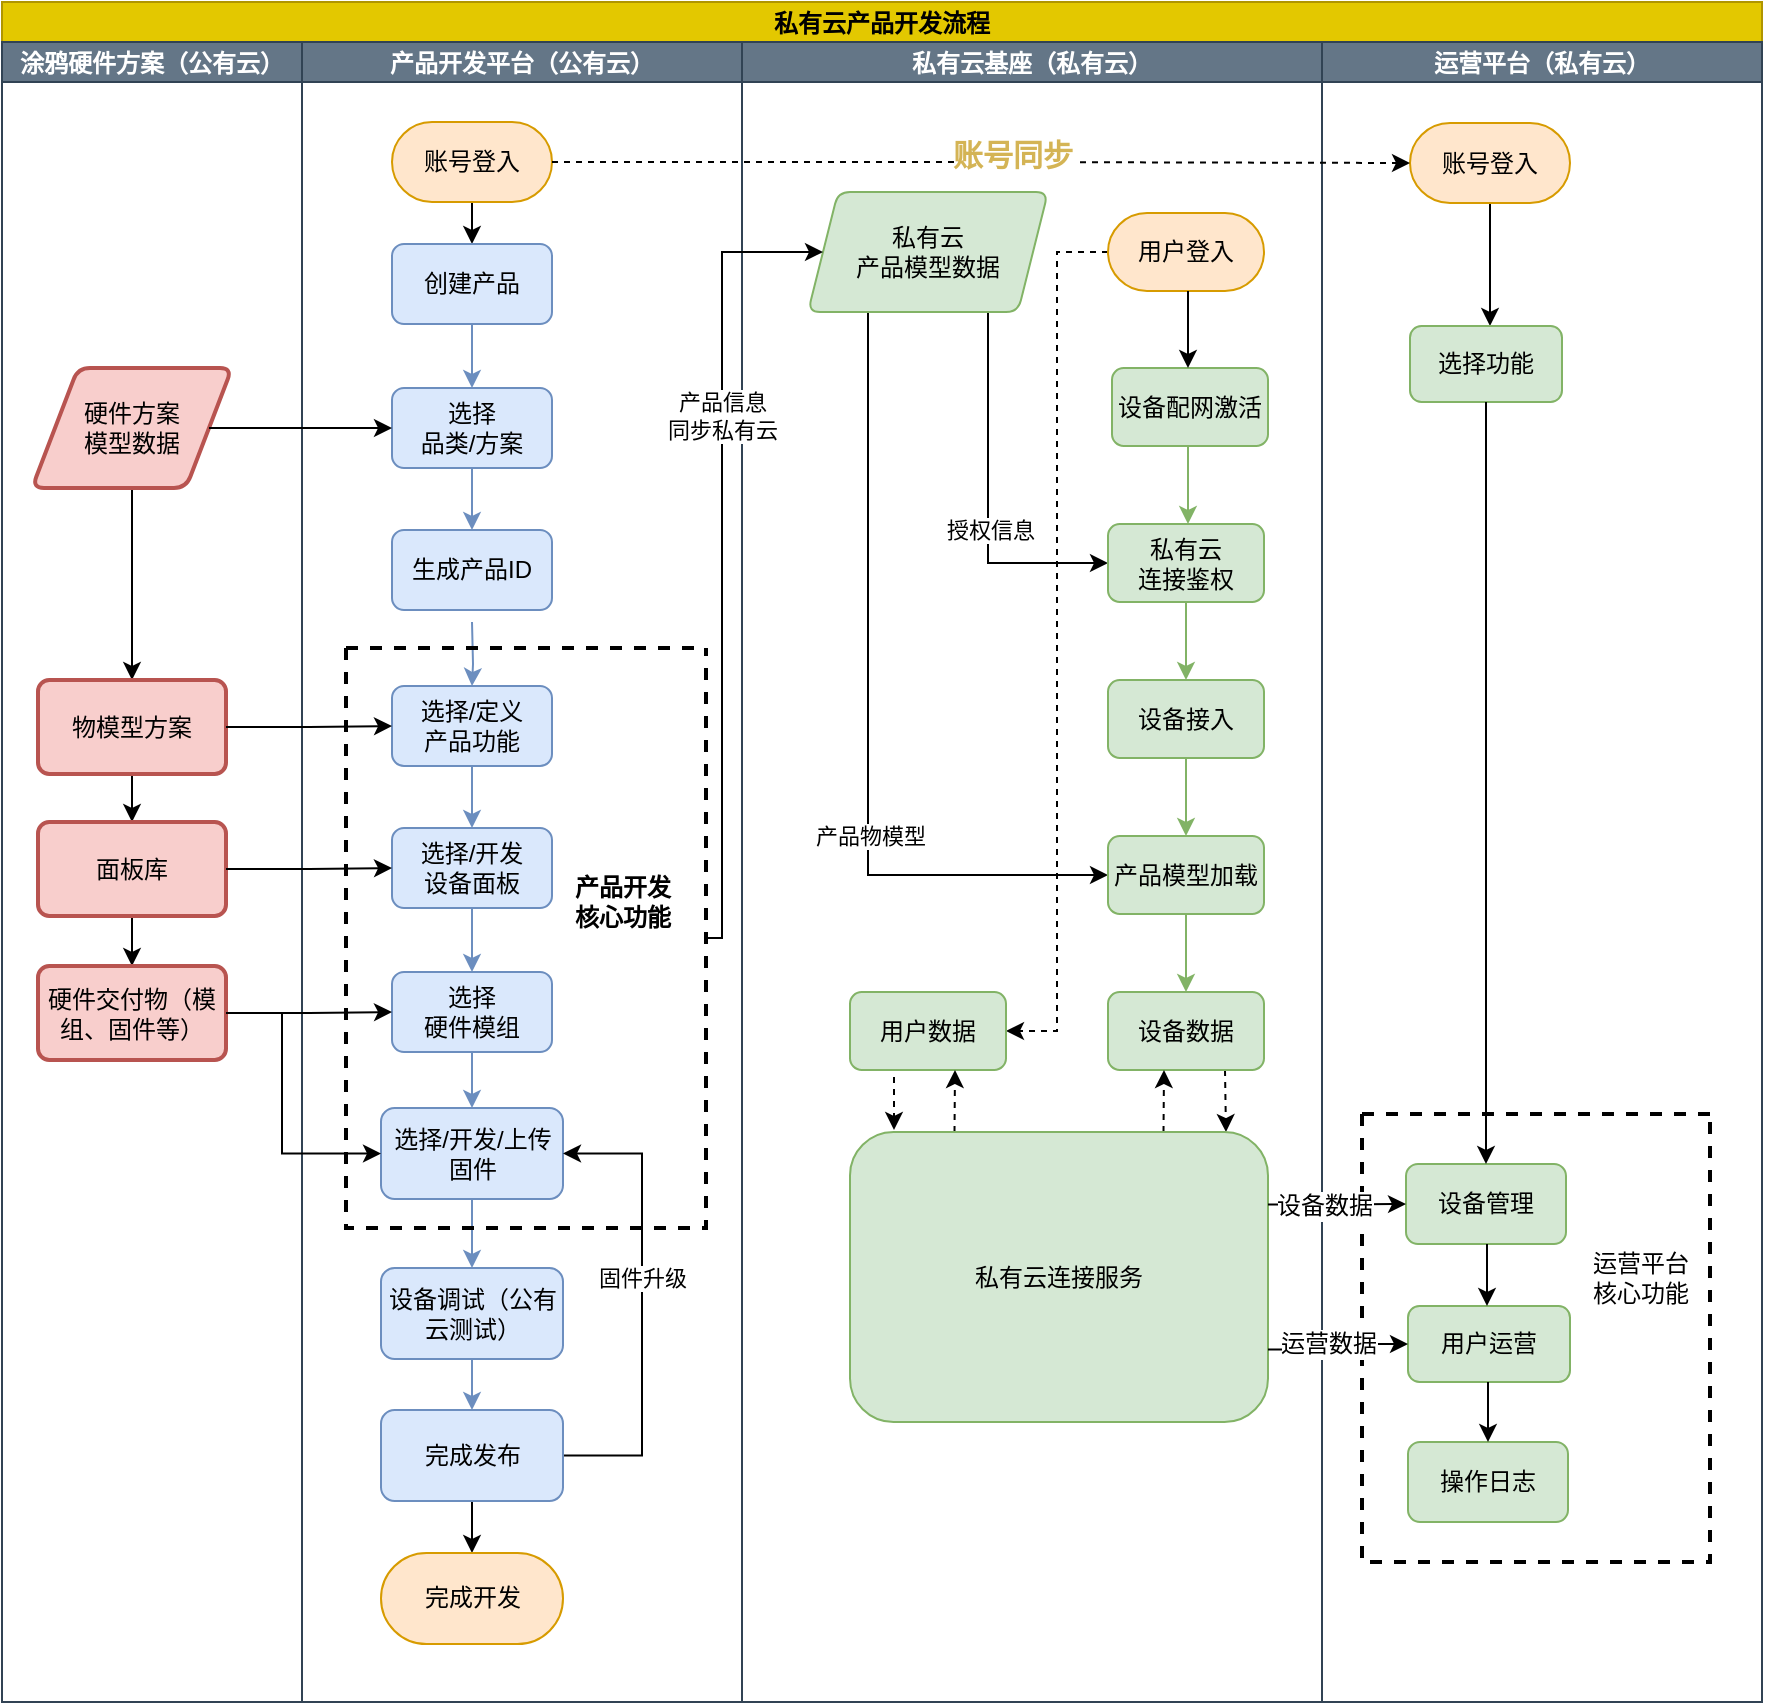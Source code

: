 <mxfile version="20.2.8" type="github" pages="4">
  <diagram id="HNlSHaBPxJdd0BPZfgMp" name="产品开发流程">
    <mxGraphModel dx="1426" dy="825" grid="1" gridSize="10" guides="1" tooltips="1" connect="1" arrows="1" fold="1" page="1" pageScale="1" pageWidth="827" pageHeight="1169" math="0" shadow="0">
      <root>
        <mxCell id="0" />
        <mxCell id="1" parent="0" />
        <mxCell id="dLRORY5KennZV_oS4DlX-14" value="私有云产品开发流程" style="swimlane;childLayout=stackLayout;resizeParent=1;resizeParentMax=0;startSize=20;fillColor=#e3c800;fontColor=#000000;strokeColor=#B09500;" parent="1" vertex="1">
          <mxGeometry width="880" height="850" as="geometry">
            <mxRectangle x="50" y="30" width="70" height="30" as="alternateBounds" />
          </mxGeometry>
        </mxCell>
        <mxCell id="dLRORY5KennZV_oS4DlX-40" value="涂鸦硬件方案（公有云）" style="swimlane;startSize=20;fillColor=#647687;fontColor=#ffffff;strokeColor=#314354;" parent="dLRORY5KennZV_oS4DlX-14" vertex="1">
          <mxGeometry y="20" width="150" height="830" as="geometry">
            <mxRectangle y="20" width="40" height="460" as="alternateBounds" />
          </mxGeometry>
        </mxCell>
        <mxCell id="dLRORY5KennZV_oS4DlX-67" value="" style="edgeStyle=orthogonalEdgeStyle;rounded=0;orthogonalLoop=1;jettySize=auto;html=1;" parent="dLRORY5KennZV_oS4DlX-40" source="dLRORY5KennZV_oS4DlX-64" target="dLRORY5KennZV_oS4DlX-66" edge="1">
          <mxGeometry relative="1" as="geometry" />
        </mxCell>
        <mxCell id="dLRORY5KennZV_oS4DlX-64" value="硬件方案&lt;br&gt;模型数据" style="shape=parallelogram;html=1;strokeWidth=2;perimeter=parallelogramPerimeter;whiteSpace=wrap;rounded=1;arcSize=12;size=0.23;fillColor=#f8cecc;strokeColor=#b85450;" parent="dLRORY5KennZV_oS4DlX-40" vertex="1">
          <mxGeometry x="15" y="163" width="100" height="60" as="geometry" />
        </mxCell>
        <mxCell id="dLRORY5KennZV_oS4DlX-70" value="" style="edgeStyle=orthogonalEdgeStyle;rounded=0;orthogonalLoop=1;jettySize=auto;html=1;" parent="dLRORY5KennZV_oS4DlX-40" source="dLRORY5KennZV_oS4DlX-66" target="dLRORY5KennZV_oS4DlX-69" edge="1">
          <mxGeometry relative="1" as="geometry" />
        </mxCell>
        <mxCell id="dLRORY5KennZV_oS4DlX-66" value="物模型方案" style="whiteSpace=wrap;html=1;strokeWidth=2;rounded=1;arcSize=12;fillColor=#f8cecc;strokeColor=#b85450;" parent="dLRORY5KennZV_oS4DlX-40" vertex="1">
          <mxGeometry x="18" y="319" width="94" height="47" as="geometry" />
        </mxCell>
        <mxCell id="dLRORY5KennZV_oS4DlX-73" value="" style="edgeStyle=orthogonalEdgeStyle;rounded=0;orthogonalLoop=1;jettySize=auto;html=1;" parent="dLRORY5KennZV_oS4DlX-40" source="dLRORY5KennZV_oS4DlX-69" target="dLRORY5KennZV_oS4DlX-72" edge="1">
          <mxGeometry relative="1" as="geometry" />
        </mxCell>
        <mxCell id="dLRORY5KennZV_oS4DlX-69" value="面板库" style="whiteSpace=wrap;html=1;strokeWidth=2;rounded=1;arcSize=12;fillColor=#f8cecc;strokeColor=#b85450;" parent="dLRORY5KennZV_oS4DlX-40" vertex="1">
          <mxGeometry x="18" y="390" width="94" height="47" as="geometry" />
        </mxCell>
        <mxCell id="dLRORY5KennZV_oS4DlX-72" value="硬件交付物（模组、固件等）" style="whiteSpace=wrap;html=1;strokeWidth=2;rounded=1;arcSize=12;fillColor=#f8cecc;strokeColor=#b85450;" parent="dLRORY5KennZV_oS4DlX-40" vertex="1">
          <mxGeometry x="18" y="462" width="94" height="47" as="geometry" />
        </mxCell>
        <mxCell id="dLRORY5KennZV_oS4DlX-15" value="产品开发平台（公有云）" style="swimlane;startSize=20;fillColor=#647687;fontColor=#ffffff;strokeColor=#314354;" parent="dLRORY5KennZV_oS4DlX-14" vertex="1">
          <mxGeometry x="150" y="20" width="220" height="830" as="geometry">
            <mxRectangle y="20" width="40" height="460" as="alternateBounds" />
          </mxGeometry>
        </mxCell>
        <mxCell id="dLRORY5KennZV_oS4DlX-27" value="" style="edgeStyle=orthogonalEdgeStyle;rounded=0;orthogonalLoop=1;jettySize=auto;html=1;" parent="dLRORY5KennZV_oS4DlX-15" source="dLRORY5KennZV_oS4DlX-19" target="dLRORY5KennZV_oS4DlX-26" edge="1">
          <mxGeometry relative="1" as="geometry" />
        </mxCell>
        <mxCell id="dLRORY5KennZV_oS4DlX-19" value="账号登入" style="rounded=1;whiteSpace=wrap;html=1;arcSize=50;fillColor=#ffe6cc;strokeColor=#d79b00;" parent="dLRORY5KennZV_oS4DlX-15" vertex="1">
          <mxGeometry x="45" y="40" width="80" height="40" as="geometry" />
        </mxCell>
        <mxCell id="dLRORY5KennZV_oS4DlX-29" value="" style="edgeStyle=orthogonalEdgeStyle;rounded=0;orthogonalLoop=1;jettySize=auto;html=1;fillColor=#dae8fc;strokeColor=#6c8ebf;" parent="dLRORY5KennZV_oS4DlX-15" source="dLRORY5KennZV_oS4DlX-26" target="dLRORY5KennZV_oS4DlX-28" edge="1">
          <mxGeometry relative="1" as="geometry" />
        </mxCell>
        <mxCell id="dLRORY5KennZV_oS4DlX-26" value="创建产品" style="rounded=1;whiteSpace=wrap;html=1;fillColor=#dae8fc;strokeColor=#6c8ebf;" parent="dLRORY5KennZV_oS4DlX-15" vertex="1">
          <mxGeometry x="45" y="101" width="80" height="40" as="geometry" />
        </mxCell>
        <mxCell id="dLRORY5KennZV_oS4DlX-31" value="" style="edgeStyle=orthogonalEdgeStyle;rounded=0;orthogonalLoop=1;jettySize=auto;html=1;fillColor=#dae8fc;strokeColor=#6c8ebf;" parent="dLRORY5KennZV_oS4DlX-15" source="dLRORY5KennZV_oS4DlX-28" target="dLRORY5KennZV_oS4DlX-30" edge="1">
          <mxGeometry relative="1" as="geometry" />
        </mxCell>
        <mxCell id="dLRORY5KennZV_oS4DlX-28" value="选择&lt;br&gt;品类/方案" style="whiteSpace=wrap;html=1;rounded=1;fillColor=#dae8fc;strokeColor=#6c8ebf;" parent="dLRORY5KennZV_oS4DlX-15" vertex="1">
          <mxGeometry x="45" y="173" width="80" height="40" as="geometry" />
        </mxCell>
        <mxCell id="dLRORY5KennZV_oS4DlX-33" value="" style="edgeStyle=orthogonalEdgeStyle;rounded=0;orthogonalLoop=1;jettySize=auto;html=1;fillColor=#dae8fc;strokeColor=#6c8ebf;" parent="dLRORY5KennZV_oS4DlX-15" target="dLRORY5KennZV_oS4DlX-32" edge="1">
          <mxGeometry relative="1" as="geometry">
            <mxPoint x="85" y="290" as="sourcePoint" />
          </mxGeometry>
        </mxCell>
        <mxCell id="dLRORY5KennZV_oS4DlX-30" value="生成产品ID" style="whiteSpace=wrap;html=1;rounded=1;fillColor=#dae8fc;strokeColor=#6c8ebf;" parent="dLRORY5KennZV_oS4DlX-15" vertex="1">
          <mxGeometry x="45" y="244" width="80" height="40" as="geometry" />
        </mxCell>
        <mxCell id="dLRORY5KennZV_oS4DlX-35" value="" style="edgeStyle=orthogonalEdgeStyle;rounded=0;orthogonalLoop=1;jettySize=auto;html=1;fillColor=#dae8fc;strokeColor=#6c8ebf;" parent="dLRORY5KennZV_oS4DlX-15" source="dLRORY5KennZV_oS4DlX-32" target="dLRORY5KennZV_oS4DlX-34" edge="1">
          <mxGeometry relative="1" as="geometry" />
        </mxCell>
        <mxCell id="dLRORY5KennZV_oS4DlX-32" value="选择/定义&lt;br&gt;产品功能" style="whiteSpace=wrap;html=1;rounded=1;fillColor=#dae8fc;strokeColor=#6c8ebf;" parent="dLRORY5KennZV_oS4DlX-15" vertex="1">
          <mxGeometry x="45" y="322" width="80" height="40" as="geometry" />
        </mxCell>
        <mxCell id="dLRORY5KennZV_oS4DlX-34" value="选择/开发&lt;br&gt;设备面板" style="whiteSpace=wrap;html=1;rounded=1;fillColor=#dae8fc;strokeColor=#6c8ebf;" parent="dLRORY5KennZV_oS4DlX-15" vertex="1">
          <mxGeometry x="45" y="393" width="80" height="40" as="geometry" />
        </mxCell>
        <mxCell id="dLRORY5KennZV_oS4DlX-39" value="" style="edgeStyle=orthogonalEdgeStyle;rounded=0;orthogonalLoop=1;jettySize=auto;html=1;fillColor=#dae8fc;strokeColor=#6c8ebf;" parent="dLRORY5KennZV_oS4DlX-15" source="dLRORY5KennZV_oS4DlX-36" target="dLRORY5KennZV_oS4DlX-38" edge="1">
          <mxGeometry relative="1" as="geometry" />
        </mxCell>
        <mxCell id="dLRORY5KennZV_oS4DlX-36" value="选择&lt;br&gt;硬件模组" style="whiteSpace=wrap;html=1;rounded=1;fillColor=#dae8fc;strokeColor=#6c8ebf;" parent="dLRORY5KennZV_oS4DlX-15" vertex="1">
          <mxGeometry x="45" y="465" width="80" height="40" as="geometry" />
        </mxCell>
        <mxCell id="dLRORY5KennZV_oS4DlX-37" value="" style="edgeStyle=orthogonalEdgeStyle;rounded=0;orthogonalLoop=1;jettySize=auto;html=1;fillColor=#dae8fc;strokeColor=#6c8ebf;" parent="dLRORY5KennZV_oS4DlX-15" source="dLRORY5KennZV_oS4DlX-34" target="dLRORY5KennZV_oS4DlX-36" edge="1">
          <mxGeometry relative="1" as="geometry" />
        </mxCell>
        <mxCell id="dLRORY5KennZV_oS4DlX-38" value="选择/开发/上传固件" style="whiteSpace=wrap;html=1;rounded=1;fillColor=#dae8fc;strokeColor=#6c8ebf;" parent="dLRORY5KennZV_oS4DlX-15" vertex="1">
          <mxGeometry x="39.5" y="533" width="91" height="45.5" as="geometry" />
        </mxCell>
        <mxCell id="dLRORY5KennZV_oS4DlX-56" value="设备调试（公有云测试）" style="whiteSpace=wrap;html=1;rounded=1;fillColor=#dae8fc;strokeColor=#6c8ebf;" parent="dLRORY5KennZV_oS4DlX-15" vertex="1">
          <mxGeometry x="39.5" y="613" width="91" height="45.5" as="geometry" />
        </mxCell>
        <mxCell id="dLRORY5KennZV_oS4DlX-57" value="" style="edgeStyle=orthogonalEdgeStyle;rounded=0;orthogonalLoop=1;jettySize=auto;html=1;fillColor=#dae8fc;strokeColor=#6c8ebf;" parent="dLRORY5KennZV_oS4DlX-15" source="dLRORY5KennZV_oS4DlX-38" target="dLRORY5KennZV_oS4DlX-56" edge="1">
          <mxGeometry relative="1" as="geometry" />
        </mxCell>
        <mxCell id="dLRORY5KennZV_oS4DlX-61" value="" style="edgeStyle=orthogonalEdgeStyle;rounded=0;orthogonalLoop=1;jettySize=auto;html=1;" parent="dLRORY5KennZV_oS4DlX-15" source="dLRORY5KennZV_oS4DlX-58" target="dLRORY5KennZV_oS4DlX-60" edge="1">
          <mxGeometry relative="1" as="geometry" />
        </mxCell>
        <mxCell id="dLRORY5KennZV_oS4DlX-76" style="edgeStyle=orthogonalEdgeStyle;rounded=0;orthogonalLoop=1;jettySize=auto;html=1;exitX=1;exitY=0.5;exitDx=0;exitDy=0;entryX=1;entryY=0.5;entryDx=0;entryDy=0;" parent="dLRORY5KennZV_oS4DlX-15" source="dLRORY5KennZV_oS4DlX-58" target="dLRORY5KennZV_oS4DlX-38" edge="1">
          <mxGeometry relative="1" as="geometry">
            <Array as="points">
              <mxPoint x="170" y="707" />
              <mxPoint x="170" y="556" />
            </Array>
          </mxGeometry>
        </mxCell>
        <mxCell id="dLRORY5KennZV_oS4DlX-77" value="固件升级" style="edgeLabel;html=1;align=center;verticalAlign=middle;resizable=0;points=[];" parent="dLRORY5KennZV_oS4DlX-76" vertex="1" connectable="0">
          <mxGeometry x="0.118" y="-1" relative="1" as="geometry">
            <mxPoint x="-1" as="offset" />
          </mxGeometry>
        </mxCell>
        <mxCell id="dLRORY5KennZV_oS4DlX-58" value="完成发布" style="whiteSpace=wrap;html=1;rounded=1;fillColor=#dae8fc;strokeColor=#6c8ebf;" parent="dLRORY5KennZV_oS4DlX-15" vertex="1">
          <mxGeometry x="39.5" y="684" width="91" height="45.5" as="geometry" />
        </mxCell>
        <mxCell id="dLRORY5KennZV_oS4DlX-59" value="" style="edgeStyle=orthogonalEdgeStyle;rounded=0;orthogonalLoop=1;jettySize=auto;html=1;fillColor=#dae8fc;strokeColor=#6c8ebf;" parent="dLRORY5KennZV_oS4DlX-15" source="dLRORY5KennZV_oS4DlX-56" target="dLRORY5KennZV_oS4DlX-58" edge="1">
          <mxGeometry relative="1" as="geometry" />
        </mxCell>
        <mxCell id="dLRORY5KennZV_oS4DlX-60" value="完成开发" style="whiteSpace=wrap;html=1;rounded=1;arcSize=50;fillColor=#ffe6cc;strokeColor=#d79b00;" parent="dLRORY5KennZV_oS4DlX-15" vertex="1">
          <mxGeometry x="39.5" y="755.5" width="91" height="45.5" as="geometry" />
        </mxCell>
        <mxCell id="dLRORY5KennZV_oS4DlX-79" value="" style="swimlane;startSize=0;fillColor=none;strokeWidth=2;dashed=1;" parent="dLRORY5KennZV_oS4DlX-15" vertex="1">
          <mxGeometry x="22" y="303" width="180" height="290" as="geometry">
            <mxRectangle x="22" y="303" width="50" height="40" as="alternateBounds" />
          </mxGeometry>
        </mxCell>
        <mxCell id="dLRORY5KennZV_oS4DlX-80" value="产品开发&lt;br&gt;核心功能" style="text;html=1;align=center;verticalAlign=middle;resizable=0;points=[];autosize=1;strokeColor=none;fillColor=none;fontStyle=1" parent="dLRORY5KennZV_oS4DlX-79" vertex="1">
          <mxGeometry x="103" y="107" width="70" height="40" as="geometry" />
        </mxCell>
        <mxCell id="dLRORY5KennZV_oS4DlX-16" value="私有云基座（私有云）" style="swimlane;startSize=20;fillColor=#647687;fontColor=#ffffff;strokeColor=#314354;" parent="dLRORY5KennZV_oS4DlX-14" vertex="1">
          <mxGeometry x="370" y="20" width="290" height="830" as="geometry">
            <mxRectangle x="350" y="20" width="40" height="830" as="alternateBounds" />
          </mxGeometry>
        </mxCell>
        <mxCell id="dLRORY5KennZV_oS4DlX-97" style="edgeStyle=elbowEdgeStyle;rounded=0;orthogonalLoop=1;jettySize=auto;html=1;exitX=0.75;exitY=1;exitDx=0;exitDy=0;" parent="dLRORY5KennZV_oS4DlX-16" source="dLRORY5KennZV_oS4DlX-81" target="dLRORY5KennZV_oS4DlX-89" edge="1">
          <mxGeometry relative="1" as="geometry">
            <Array as="points">
              <mxPoint x="123" y="155" />
            </Array>
          </mxGeometry>
        </mxCell>
        <mxCell id="dLRORY5KennZV_oS4DlX-98" value="授权信息" style="edgeLabel;html=1;align=center;verticalAlign=middle;resizable=0;points=[];" parent="dLRORY5KennZV_oS4DlX-97" vertex="1" connectable="0">
          <mxGeometry x="0.175" y="1" relative="1" as="geometry">
            <mxPoint as="offset" />
          </mxGeometry>
        </mxCell>
        <mxCell id="dLRORY5KennZV_oS4DlX-99" style="edgeStyle=elbowEdgeStyle;rounded=0;orthogonalLoop=1;jettySize=auto;html=1;exitX=0.25;exitY=1;exitDx=0;exitDy=0;entryX=0;entryY=0.5;entryDx=0;entryDy=0;" parent="dLRORY5KennZV_oS4DlX-16" source="dLRORY5KennZV_oS4DlX-81" target="dLRORY5KennZV_oS4DlX-93" edge="1">
          <mxGeometry relative="1" as="geometry">
            <Array as="points">
              <mxPoint x="63" y="185" />
            </Array>
          </mxGeometry>
        </mxCell>
        <mxCell id="dLRORY5KennZV_oS4DlX-100" value="产品物模型" style="edgeLabel;html=1;align=center;verticalAlign=middle;resizable=0;points=[];" parent="dLRORY5KennZV_oS4DlX-99" vertex="1" connectable="0">
          <mxGeometry x="0.305" y="1" relative="1" as="geometry">
            <mxPoint as="offset" />
          </mxGeometry>
        </mxCell>
        <mxCell id="dLRORY5KennZV_oS4DlX-81" value="私有云&lt;br&gt;产品模型数据" style="shape=parallelogram;html=1;strokeWidth=1;perimeter=parallelogramPerimeter;whiteSpace=wrap;rounded=1;arcSize=12;size=0.125;fillColor=#d5e8d4;strokeColor=#82b366;" parent="dLRORY5KennZV_oS4DlX-16" vertex="1">
          <mxGeometry x="33" y="75" width="120" height="60" as="geometry" />
        </mxCell>
        <mxCell id="dLRORY5KennZV_oS4DlX-104" style="edgeStyle=elbowEdgeStyle;rounded=0;orthogonalLoop=1;jettySize=auto;html=1;exitX=0;exitY=0.5;exitDx=0;exitDy=0;dashed=1;" parent="dLRORY5KennZV_oS4DlX-16" source="dLRORY5KennZV_oS4DlX-86" target="dLRORY5KennZV_oS4DlX-103" edge="1">
          <mxGeometry relative="1" as="geometry" />
        </mxCell>
        <mxCell id="dLRORY5KennZV_oS4DlX-86" value="用户登入" style="rounded=1;whiteSpace=wrap;html=1;strokeWidth=1;fillColor=#ffe6cc;arcSize=50;strokeColor=#d79b00;" parent="dLRORY5KennZV_oS4DlX-16" vertex="1">
          <mxGeometry x="183" y="85.5" width="78" height="39" as="geometry" />
        </mxCell>
        <mxCell id="dLRORY5KennZV_oS4DlX-92" value="" style="edgeStyle=elbowEdgeStyle;rounded=0;orthogonalLoop=1;jettySize=auto;html=1;fillColor=#d5e8d4;strokeColor=#82b366;" parent="dLRORY5KennZV_oS4DlX-16" source="dLRORY5KennZV_oS4DlX-89" target="dLRORY5KennZV_oS4DlX-91" edge="1">
          <mxGeometry relative="1" as="geometry" />
        </mxCell>
        <mxCell id="dLRORY5KennZV_oS4DlX-89" value="私有云&lt;br&gt;连接鉴权" style="rounded=1;whiteSpace=wrap;html=1;strokeWidth=1;fillColor=#d5e8d4;strokeColor=#82b366;" parent="dLRORY5KennZV_oS4DlX-16" vertex="1">
          <mxGeometry x="183" y="241" width="78" height="39" as="geometry" />
        </mxCell>
        <mxCell id="dLRORY5KennZV_oS4DlX-94" value="" style="edgeStyle=elbowEdgeStyle;rounded=0;orthogonalLoop=1;jettySize=auto;html=1;fillColor=#d5e8d4;strokeColor=#82b366;" parent="dLRORY5KennZV_oS4DlX-16" source="dLRORY5KennZV_oS4DlX-91" target="dLRORY5KennZV_oS4DlX-93" edge="1">
          <mxGeometry relative="1" as="geometry" />
        </mxCell>
        <mxCell id="dLRORY5KennZV_oS4DlX-91" value="设备接入" style="rounded=1;whiteSpace=wrap;html=1;strokeWidth=1;fillColor=#d5e8d4;strokeColor=#82b366;" parent="dLRORY5KennZV_oS4DlX-16" vertex="1">
          <mxGeometry x="183" y="319" width="78" height="39" as="geometry" />
        </mxCell>
        <mxCell id="dLRORY5KennZV_oS4DlX-96" value="" style="edgeStyle=elbowEdgeStyle;rounded=0;orthogonalLoop=1;jettySize=auto;html=1;fillColor=#d5e8d4;strokeColor=#82b366;" parent="dLRORY5KennZV_oS4DlX-16" source="dLRORY5KennZV_oS4DlX-93" target="dLRORY5KennZV_oS4DlX-95" edge="1">
          <mxGeometry relative="1" as="geometry" />
        </mxCell>
        <mxCell id="dLRORY5KennZV_oS4DlX-93" value="产品模型加载" style="rounded=1;whiteSpace=wrap;html=1;strokeWidth=1;fillColor=#d5e8d4;strokeColor=#82b366;" parent="dLRORY5KennZV_oS4DlX-16" vertex="1">
          <mxGeometry x="183" y="397" width="78" height="39" as="geometry" />
        </mxCell>
        <mxCell id="dLRORY5KennZV_oS4DlX-108" style="edgeStyle=elbowEdgeStyle;rounded=0;orthogonalLoop=1;jettySize=auto;html=1;exitX=0.75;exitY=1;exitDx=0;exitDy=0;entryX=0.904;entryY=0;entryDx=0;entryDy=0;entryPerimeter=0;dashed=1;" parent="dLRORY5KennZV_oS4DlX-16" source="dLRORY5KennZV_oS4DlX-95" target="dLRORY5KennZV_oS4DlX-105" edge="1">
          <mxGeometry relative="1" as="geometry" />
        </mxCell>
        <mxCell id="dLRORY5KennZV_oS4DlX-95" value="设备数据" style="rounded=1;whiteSpace=wrap;html=1;strokeWidth=1;fillColor=#d5e8d4;strokeColor=#82b366;" parent="dLRORY5KennZV_oS4DlX-16" vertex="1">
          <mxGeometry x="183" y="475" width="78" height="39" as="geometry" />
        </mxCell>
        <mxCell id="dLRORY5KennZV_oS4DlX-110" style="edgeStyle=elbowEdgeStyle;rounded=0;orthogonalLoop=1;jettySize=auto;html=1;exitX=0.25;exitY=1;exitDx=0;exitDy=0;entryX=0.105;entryY=-0.007;entryDx=0;entryDy=0;entryPerimeter=0;dashed=1;" parent="dLRORY5KennZV_oS4DlX-16" source="dLRORY5KennZV_oS4DlX-103" target="dLRORY5KennZV_oS4DlX-105" edge="1">
          <mxGeometry relative="1" as="geometry">
            <Array as="points">
              <mxPoint x="76" y="535" />
            </Array>
          </mxGeometry>
        </mxCell>
        <mxCell id="dLRORY5KennZV_oS4DlX-103" value="用户数据" style="rounded=1;whiteSpace=wrap;html=1;strokeWidth=1;fillColor=#d5e8d4;strokeColor=#82b366;" parent="dLRORY5KennZV_oS4DlX-16" vertex="1">
          <mxGeometry x="54" y="475" width="78" height="39" as="geometry" />
        </mxCell>
        <mxCell id="dLRORY5KennZV_oS4DlX-107" style="edgeStyle=elbowEdgeStyle;rounded=0;orthogonalLoop=1;jettySize=auto;html=1;exitX=0.75;exitY=0;exitDx=0;exitDy=0;dashed=1;" parent="dLRORY5KennZV_oS4DlX-16" source="dLRORY5KennZV_oS4DlX-105" target="dLRORY5KennZV_oS4DlX-95" edge="1">
          <mxGeometry relative="1" as="geometry" />
        </mxCell>
        <mxCell id="dLRORY5KennZV_oS4DlX-109" style="edgeStyle=elbowEdgeStyle;rounded=0;orthogonalLoop=1;jettySize=auto;html=1;exitX=0.25;exitY=0;exitDx=0;exitDy=0;dashed=1;" parent="dLRORY5KennZV_oS4DlX-16" source="dLRORY5KennZV_oS4DlX-105" target="dLRORY5KennZV_oS4DlX-103" edge="1">
          <mxGeometry relative="1" as="geometry" />
        </mxCell>
        <mxCell id="dLRORY5KennZV_oS4DlX-105" value="私有云连接服务" style="rounded=1;whiteSpace=wrap;html=1;strokeWidth=1;fillColor=#d5e8d4;strokeColor=#82b366;" parent="dLRORY5KennZV_oS4DlX-16" vertex="1">
          <mxGeometry x="54" y="545" width="209" height="145" as="geometry" />
        </mxCell>
        <mxCell id="dLRORY5KennZV_oS4DlX-87" value="设备配网激活" style="rounded=1;whiteSpace=wrap;html=1;strokeWidth=1;fillColor=#d5e8d4;strokeColor=#82b366;" parent="dLRORY5KennZV_oS4DlX-16" vertex="1">
          <mxGeometry x="185" y="163" width="78" height="39" as="geometry" />
        </mxCell>
        <mxCell id="dLRORY5KennZV_oS4DlX-88" value="" style="edgeStyle=elbowEdgeStyle;rounded=0;orthogonalLoop=1;jettySize=auto;html=1;" parent="dLRORY5KennZV_oS4DlX-16" source="dLRORY5KennZV_oS4DlX-86" target="dLRORY5KennZV_oS4DlX-87" edge="1">
          <mxGeometry relative="1" as="geometry" />
        </mxCell>
        <mxCell id="dLRORY5KennZV_oS4DlX-90" value="" style="edgeStyle=elbowEdgeStyle;rounded=0;orthogonalLoop=1;jettySize=auto;html=1;fillColor=#d5e8d4;strokeColor=#82b366;" parent="dLRORY5KennZV_oS4DlX-16" source="dLRORY5KennZV_oS4DlX-87" target="dLRORY5KennZV_oS4DlX-89" edge="1">
          <mxGeometry relative="1" as="geometry" />
        </mxCell>
        <mxCell id="dLRORY5KennZV_oS4DlX-17" value="运营平台（私有云）" style="swimlane;startSize=20;fillColor=#647687;fontColor=#ffffff;strokeColor=#314354;" parent="dLRORY5KennZV_oS4DlX-14" vertex="1">
          <mxGeometry x="660" y="20" width="220" height="830" as="geometry">
            <mxRectangle x="240" y="20" width="40" height="460" as="alternateBounds" />
          </mxGeometry>
        </mxCell>
        <mxCell id="dLRORY5KennZV_oS4DlX-120" style="edgeStyle=elbowEdgeStyle;rounded=0;orthogonalLoop=1;jettySize=auto;html=1;exitX=0.5;exitY=1;exitDx=0;exitDy=0;fontSize=15;fontColor=#D4B455;" parent="dLRORY5KennZV_oS4DlX-17" source="dLRORY5KennZV_oS4DlX-111" target="dLRORY5KennZV_oS4DlX-119" edge="1">
          <mxGeometry relative="1" as="geometry" />
        </mxCell>
        <mxCell id="dLRORY5KennZV_oS4DlX-111" value="账号登入" style="rounded=1;whiteSpace=wrap;html=1;arcSize=50;fillColor=#ffe6cc;strokeColor=#d79b00;fontSize=12;" parent="dLRORY5KennZV_oS4DlX-17" vertex="1">
          <mxGeometry x="44" y="40.5" width="80" height="40" as="geometry" />
        </mxCell>
        <mxCell id="dLRORY5KennZV_oS4DlX-119" value="&lt;font color=&quot;#000000&quot; style=&quot;font-size: 12px;&quot;&gt;选择功能&lt;/font&gt;" style="rounded=1;whiteSpace=wrap;html=1;fontSize=12;strokeWidth=1;fillColor=#d5e8d4;strokeColor=#82b366;" parent="dLRORY5KennZV_oS4DlX-17" vertex="1">
          <mxGeometry x="44" y="142" width="76" height="38" as="geometry" />
        </mxCell>
        <mxCell id="dLRORY5KennZV_oS4DlX-124" value="&lt;font color=&quot;#000000&quot; style=&quot;font-size: 12px;&quot;&gt;设备管理&lt;/font&gt;" style="rounded=1;whiteSpace=wrap;html=1;fontSize=12;strokeWidth=1;fillColor=#d5e8d4;strokeColor=#82b366;" parent="dLRORY5KennZV_oS4DlX-17" vertex="1">
          <mxGeometry x="42" y="561" width="80" height="40" as="geometry" />
        </mxCell>
        <mxCell id="dLRORY5KennZV_oS4DlX-125" value="" style="edgeStyle=elbowEdgeStyle;rounded=0;orthogonalLoop=1;jettySize=auto;html=1;fontSize=15;fontColor=#000000;" parent="dLRORY5KennZV_oS4DlX-17" source="dLRORY5KennZV_oS4DlX-119" target="dLRORY5KennZV_oS4DlX-124" edge="1">
          <mxGeometry relative="1" as="geometry" />
        </mxCell>
        <mxCell id="dLRORY5KennZV_oS4DlX-128" value="&lt;font color=&quot;#000000&quot; style=&quot;font-size: 12px;&quot;&gt;操作日志&lt;/font&gt;" style="rounded=1;whiteSpace=wrap;html=1;fontSize=12;strokeWidth=1;fillColor=#d5e8d4;strokeColor=#82b366;" parent="dLRORY5KennZV_oS4DlX-17" vertex="1">
          <mxGeometry x="43" y="700" width="80" height="40" as="geometry" />
        </mxCell>
        <mxCell id="dLRORY5KennZV_oS4DlX-126" value="&lt;font color=&quot;#000000&quot; style=&quot;font-size: 12px;&quot;&gt;用户运营&lt;/font&gt;" style="rounded=1;whiteSpace=wrap;html=1;fontSize=12;strokeWidth=1;fillColor=#d5e8d4;strokeColor=#82b366;" parent="dLRORY5KennZV_oS4DlX-17" vertex="1">
          <mxGeometry x="43" y="632" width="81" height="38" as="geometry" />
        </mxCell>
        <mxCell id="dLRORY5KennZV_oS4DlX-127" value="" style="edgeStyle=elbowEdgeStyle;rounded=0;orthogonalLoop=1;jettySize=auto;html=1;fontSize=15;fontColor=#000000;" parent="dLRORY5KennZV_oS4DlX-17" source="dLRORY5KennZV_oS4DlX-124" target="dLRORY5KennZV_oS4DlX-126" edge="1">
          <mxGeometry relative="1" as="geometry" />
        </mxCell>
        <mxCell id="dLRORY5KennZV_oS4DlX-129" value="" style="edgeStyle=elbowEdgeStyle;rounded=0;orthogonalLoop=1;jettySize=auto;html=1;fontSize=15;fontColor=#000000;" parent="dLRORY5KennZV_oS4DlX-17" source="dLRORY5KennZV_oS4DlX-126" target="dLRORY5KennZV_oS4DlX-128" edge="1">
          <mxGeometry relative="1" as="geometry" />
        </mxCell>
        <mxCell id="dLRORY5KennZV_oS4DlX-134" value="" style="swimlane;startSize=0;fontSize=12;fontColor=#000000;strokeWidth=2;fillColor=none;dashed=1;" parent="dLRORY5KennZV_oS4DlX-17" vertex="1">
          <mxGeometry x="20" y="536" width="174" height="224" as="geometry">
            <mxRectangle x="20" y="536" width="50" height="40" as="alternateBounds" />
          </mxGeometry>
        </mxCell>
        <mxCell id="dLRORY5KennZV_oS4DlX-135" value="运营平台&lt;br&gt;核心功能" style="text;html=1;align=center;verticalAlign=middle;resizable=0;points=[];autosize=1;strokeColor=none;fillColor=none;fontSize=12;fontColor=#000000;" parent="dLRORY5KennZV_oS4DlX-134" vertex="1">
          <mxGeometry x="104" y="61.5" width="70" height="40" as="geometry" />
        </mxCell>
        <mxCell id="dLRORY5KennZV_oS4DlX-65" value="" style="edgeStyle=orthogonalEdgeStyle;rounded=0;orthogonalLoop=1;jettySize=auto;html=1;" parent="dLRORY5KennZV_oS4DlX-14" source="dLRORY5KennZV_oS4DlX-64" target="dLRORY5KennZV_oS4DlX-28" edge="1">
          <mxGeometry relative="1" as="geometry" />
        </mxCell>
        <mxCell id="dLRORY5KennZV_oS4DlX-68" value="" style="edgeStyle=orthogonalEdgeStyle;rounded=0;orthogonalLoop=1;jettySize=auto;html=1;" parent="dLRORY5KennZV_oS4DlX-14" source="dLRORY5KennZV_oS4DlX-66" target="dLRORY5KennZV_oS4DlX-32" edge="1">
          <mxGeometry relative="1" as="geometry" />
        </mxCell>
        <mxCell id="dLRORY5KennZV_oS4DlX-71" value="" style="edgeStyle=orthogonalEdgeStyle;rounded=0;orthogonalLoop=1;jettySize=auto;html=1;" parent="dLRORY5KennZV_oS4DlX-14" source="dLRORY5KennZV_oS4DlX-69" target="dLRORY5KennZV_oS4DlX-34" edge="1">
          <mxGeometry relative="1" as="geometry" />
        </mxCell>
        <mxCell id="dLRORY5KennZV_oS4DlX-74" value="" style="edgeStyle=orthogonalEdgeStyle;rounded=0;orthogonalLoop=1;jettySize=auto;html=1;entryX=0;entryY=0.5;entryDx=0;entryDy=0;" parent="dLRORY5KennZV_oS4DlX-14" source="dLRORY5KennZV_oS4DlX-72" target="dLRORY5KennZV_oS4DlX-38" edge="1">
          <mxGeometry relative="1" as="geometry">
            <Array as="points">
              <mxPoint x="140" y="506" />
              <mxPoint x="140" y="576" />
            </Array>
          </mxGeometry>
        </mxCell>
        <mxCell id="dLRORY5KennZV_oS4DlX-75" value="" style="edgeStyle=orthogonalEdgeStyle;rounded=0;orthogonalLoop=1;jettySize=auto;html=1;" parent="dLRORY5KennZV_oS4DlX-14" source="dLRORY5KennZV_oS4DlX-72" target="dLRORY5KennZV_oS4DlX-36" edge="1">
          <mxGeometry relative="1" as="geometry" />
        </mxCell>
        <mxCell id="dLRORY5KennZV_oS4DlX-84" style="rounded=0;orthogonalLoop=1;jettySize=auto;html=1;exitX=1;exitY=0.5;exitDx=0;exitDy=0;edgeStyle=elbowEdgeStyle;entryX=0;entryY=0.5;entryDx=0;entryDy=0;" parent="dLRORY5KennZV_oS4DlX-14" source="dLRORY5KennZV_oS4DlX-79" target="dLRORY5KennZV_oS4DlX-81" edge="1">
          <mxGeometry relative="1" as="geometry">
            <mxPoint x="420" y="120" as="targetPoint" />
            <Array as="points">
              <mxPoint x="360" y="270" />
              <mxPoint x="380" y="180" />
              <mxPoint x="400" y="200" />
              <mxPoint x="440" y="130" />
            </Array>
          </mxGeometry>
        </mxCell>
        <mxCell id="dLRORY5KennZV_oS4DlX-85" value="产品信息&lt;br&gt;同步私有云" style="edgeLabel;html=1;align=center;verticalAlign=middle;resizable=0;points=[];" parent="dLRORY5KennZV_oS4DlX-84" vertex="1" connectable="0">
          <mxGeometry x="0.339" relative="1" as="geometry">
            <mxPoint as="offset" />
          </mxGeometry>
        </mxCell>
        <mxCell id="dLRORY5KennZV_oS4DlX-112" value="" style="edgeStyle=elbowEdgeStyle;rounded=0;orthogonalLoop=1;jettySize=auto;html=1;dashed=1;" parent="dLRORY5KennZV_oS4DlX-14" source="dLRORY5KennZV_oS4DlX-19" target="dLRORY5KennZV_oS4DlX-111" edge="1">
          <mxGeometry relative="1" as="geometry" />
        </mxCell>
        <mxCell id="dLRORY5KennZV_oS4DlX-116" value="账号同步" style="edgeLabel;html=1;align=center;verticalAlign=middle;resizable=0;points=[];fontSize=15;fontStyle=1;fontColor=#D4B455;" parent="dLRORY5KennZV_oS4DlX-112" vertex="1" connectable="0">
          <mxGeometry x="0.072" y="5" relative="1" as="geometry">
            <mxPoint as="offset" />
          </mxGeometry>
        </mxCell>
        <mxCell id="dLRORY5KennZV_oS4DlX-130" style="edgeStyle=elbowEdgeStyle;rounded=0;orthogonalLoop=1;jettySize=auto;html=1;exitX=1;exitY=0.25;exitDx=0;exitDy=0;entryX=0;entryY=0.5;entryDx=0;entryDy=0;fontSize=12;fontColor=#000000;" parent="dLRORY5KennZV_oS4DlX-14" source="dLRORY5KennZV_oS4DlX-105" target="dLRORY5KennZV_oS4DlX-124" edge="1">
          <mxGeometry relative="1" as="geometry" />
        </mxCell>
        <mxCell id="dLRORY5KennZV_oS4DlX-132" value="设备数据" style="edgeLabel;html=1;align=center;verticalAlign=middle;resizable=0;points=[];fontSize=12;fontColor=#000000;" parent="dLRORY5KennZV_oS4DlX-130" vertex="1" connectable="0">
          <mxGeometry x="-0.329" relative="1" as="geometry">
            <mxPoint x="5" as="offset" />
          </mxGeometry>
        </mxCell>
        <mxCell id="dLRORY5KennZV_oS4DlX-131" style="edgeStyle=elbowEdgeStyle;rounded=0;orthogonalLoop=1;jettySize=auto;html=1;exitX=1;exitY=0.75;exitDx=0;exitDy=0;entryX=0;entryY=0.5;entryDx=0;entryDy=0;fontSize=12;fontColor=#000000;" parent="dLRORY5KennZV_oS4DlX-14" source="dLRORY5KennZV_oS4DlX-105" target="dLRORY5KennZV_oS4DlX-126" edge="1">
          <mxGeometry relative="1" as="geometry" />
        </mxCell>
        <mxCell id="dLRORY5KennZV_oS4DlX-133" value="运营数据" style="edgeLabel;html=1;align=center;verticalAlign=middle;resizable=0;points=[];fontSize=12;fontColor=#000000;" parent="dLRORY5KennZV_oS4DlX-131" vertex="1" connectable="0">
          <mxGeometry x="0.344" y="2" relative="1" as="geometry">
            <mxPoint x="-17" y="2" as="offset" />
          </mxGeometry>
        </mxCell>
      </root>
    </mxGraphModel>
  </diagram>
  <diagram id="Avco55bwYn0UA_vRNJi0" name="app开发流程">
    <mxGraphModel dx="1426" dy="825" grid="1" gridSize="10" guides="1" tooltips="1" connect="1" arrows="1" fold="1" page="1" pageScale="1" pageWidth="827" pageHeight="1169" math="0" shadow="0">
      <root>
        <mxCell id="0" />
        <mxCell id="1" parent="0" />
        <mxCell id="0RyXw4EqZn83zvCBtr9Y-1" value="私有云App流程（不含三方App SDK开发）" style="swimlane;childLayout=stackLayout;resizeParent=1;resizeParentMax=0;startSize=20;" parent="1" vertex="1">
          <mxGeometry x="20" y="20" width="520" height="470" as="geometry" />
        </mxCell>
        <mxCell id="eNhuCoIbLgULYpALCuJe-7" value="百川后台" style="swimlane;startSize=20;" parent="0RyXw4EqZn83zvCBtr9Y-1" vertex="1">
          <mxGeometry y="20" width="170" height="450" as="geometry" />
        </mxCell>
        <mxCell id="vrYDZBvW4fPObhkwPRKh-2" value="" style="edgeStyle=none;rounded=0;orthogonalLoop=1;jettySize=auto;html=1;startArrow=none;startFill=0;endArrow=classic;endFill=1;" parent="eNhuCoIbLgULYpALCuJe-7" source="5NXFPXMDANX5pfjTiuwf-1" target="vrYDZBvW4fPObhkwPRKh-1" edge="1">
          <mxGeometry relative="1" as="geometry" />
        </mxCell>
        <mxCell id="5NXFPXMDANX5pfjTiuwf-1" value="私有云App&lt;br&gt;配置模板" style="shape=parallelogram;html=1;strokeWidth=2;perimeter=parallelogramPerimeter;whiteSpace=wrap;rounded=1;arcSize=12;size=0.23;fillColor=#f8cecc;strokeColor=#b85450;" parent="eNhuCoIbLgULYpALCuJe-7" vertex="1">
          <mxGeometry x="35" y="105" width="100" height="60" as="geometry" />
        </mxCell>
        <mxCell id="vrYDZBvW4fPObhkwPRKh-5" value="" style="edgeStyle=none;rounded=0;orthogonalLoop=1;jettySize=auto;html=1;startArrow=none;startFill=0;endArrow=classic;endFill=1;" parent="eNhuCoIbLgULYpALCuJe-7" source="vrYDZBvW4fPObhkwPRKh-1" target="vrYDZBvW4fPObhkwPRKh-4" edge="1">
          <mxGeometry relative="1" as="geometry" />
        </mxCell>
        <mxCell id="vrYDZBvW4fPObhkwPRKh-1" value="元数据：&lt;br&gt;私有云地址" style="whiteSpace=wrap;html=1;fillColor=#f8cecc;strokeColor=#b85450;strokeWidth=2;rounded=1;arcSize=12;" parent="eNhuCoIbLgULYpALCuJe-7" vertex="1">
          <mxGeometry x="42.5" y="193.75" width="85" height="42.5" as="geometry" />
        </mxCell>
        <mxCell id="vrYDZBvW4fPObhkwPRKh-4" value="元数据：&lt;br&gt;隐私政策、用户协议等" style="whiteSpace=wrap;html=1;fillColor=#f8cecc;strokeColor=#b85450;strokeWidth=2;rounded=1;arcSize=12;" parent="eNhuCoIbLgULYpALCuJe-7" vertex="1">
          <mxGeometry x="42.5" y="273.75" width="85" height="42.5" as="geometry" />
        </mxCell>
        <mxCell id="0RyXw4EqZn83zvCBtr9Y-2" value="IoT平台" style="swimlane;startSize=20;" parent="0RyXw4EqZn83zvCBtr9Y-1" vertex="1">
          <mxGeometry x="170" y="20" width="170" height="450" as="geometry" />
        </mxCell>
        <mxCell id="b3O5DJGmtJR6ZWRKCpZi-2" value="" style="edgeStyle=none;rounded=0;orthogonalLoop=1;jettySize=auto;html=1;endArrow=classic;endFill=1;startArrow=none;startFill=0;" parent="0RyXw4EqZn83zvCBtr9Y-2" source="fN_o_aMu1WuSlrl1XU7z-1" target="b3O5DJGmtJR6ZWRKCpZi-1" edge="1">
          <mxGeometry relative="1" as="geometry" />
        </mxCell>
        <mxCell id="fN_o_aMu1WuSlrl1XU7z-1" value="账号登陆" style="strokeWidth=2;html=1;shape=mxgraph.flowchart.start_1;whiteSpace=wrap;fillColor=#ffe6cc;strokeColor=#d79b00;" parent="0RyXw4EqZn83zvCBtr9Y-2" vertex="1">
          <mxGeometry x="47.5" y="40" width="75" height="45" as="geometry" />
        </mxCell>
        <mxCell id="b3O5DJGmtJR6ZWRKCpZi-1" value="创建私有云App" style="whiteSpace=wrap;html=1;fillColor=#dae8fc;strokeColor=#6c8ebf;strokeWidth=2;" parent="0RyXw4EqZn83zvCBtr9Y-2" vertex="1">
          <mxGeometry x="35" y="110" width="100" height="50" as="geometry" />
        </mxCell>
        <mxCell id="qfLBhxG9XiURq6pX1rCJ-1" value="配置私有云地址" style="whiteSpace=wrap;html=1;fillColor=#dae8fc;strokeColor=#6c8ebf;strokeWidth=2;" parent="0RyXw4EqZn83zvCBtr9Y-2" vertex="1">
          <mxGeometry x="35" y="190" width="100" height="50" as="geometry" />
        </mxCell>
        <mxCell id="qfLBhxG9XiURq6pX1rCJ-2" value="" style="edgeStyle=none;rounded=0;orthogonalLoop=1;jettySize=auto;html=1;startArrow=none;startFill=0;endArrow=classic;endFill=1;" parent="0RyXw4EqZn83zvCBtr9Y-2" source="b3O5DJGmtJR6ZWRKCpZi-1" target="qfLBhxG9XiURq6pX1rCJ-1" edge="1">
          <mxGeometry relative="1" as="geometry" />
        </mxCell>
        <mxCell id="qfLBhxG9XiURq6pX1rCJ-4" value="配置App详情&lt;br&gt;（隐私政策、用户协议等）" style="whiteSpace=wrap;html=1;fillColor=#dae8fc;strokeColor=#6c8ebf;strokeWidth=2;" parent="0RyXw4EqZn83zvCBtr9Y-2" vertex="1">
          <mxGeometry x="35" y="270" width="100" height="50" as="geometry" />
        </mxCell>
        <mxCell id="qfLBhxG9XiURq6pX1rCJ-5" value="" style="edgeStyle=none;rounded=0;orthogonalLoop=1;jettySize=auto;html=1;startArrow=none;startFill=0;endArrow=classic;endFill=1;" parent="0RyXw4EqZn83zvCBtr9Y-2" source="qfLBhxG9XiURq6pX1rCJ-1" target="qfLBhxG9XiURq6pX1rCJ-4" edge="1">
          <mxGeometry relative="1" as="geometry" />
        </mxCell>
        <mxCell id="qfLBhxG9XiURq6pX1rCJ-7" value="" style="edgeStyle=none;rounded=0;orthogonalLoop=1;jettySize=auto;html=1;startArrow=none;startFill=0;endArrow=classic;endFill=1;" parent="0RyXw4EqZn83zvCBtr9Y-2" source="qfLBhxG9XiURq6pX1rCJ-4" edge="1">
          <mxGeometry relative="1" as="geometry">
            <mxPoint x="85" y="350" as="targetPoint" />
          </mxGeometry>
        </mxCell>
        <mxCell id="N0CT-Khsv26z77vXAqQO-1" value="完成App创建" style="strokeWidth=2;html=1;shape=mxgraph.flowchart.terminator;whiteSpace=wrap;fillColor=#ffe6cc;strokeColor=#d79b00;" parent="0RyXw4EqZn83zvCBtr9Y-2" vertex="1">
          <mxGeometry x="42.5" y="350" width="85" height="51" as="geometry" />
        </mxCell>
        <mxCell id="0RyXw4EqZn83zvCBtr9Y-3" value="交付平台" style="swimlane;startSize=20;" parent="0RyXw4EqZn83zvCBtr9Y-1" vertex="1">
          <mxGeometry x="340" y="20" width="180" height="450" as="geometry" />
        </mxCell>
        <mxCell id="7F9Loh6sAHTnMPhP4Jt5-3" style="edgeStyle=none;rounded=0;orthogonalLoop=1;jettySize=auto;html=1;exitX=0.5;exitY=1;exitDx=0;exitDy=0;exitPerimeter=0;startArrow=none;startFill=0;endArrow=classic;endFill=1;" parent="0RyXw4EqZn83zvCBtr9Y-3" source="7F9Loh6sAHTnMPhP4Jt5-1" target="7F9Loh6sAHTnMPhP4Jt5-2" edge="1">
          <mxGeometry relative="1" as="geometry" />
        </mxCell>
        <mxCell id="7F9Loh6sAHTnMPhP4Jt5-1" value="账号登陆" style="strokeWidth=2;html=1;shape=mxgraph.flowchart.start_1;whiteSpace=wrap;fillColor=#ffe6cc;strokeColor=#d79b00;" parent="0RyXw4EqZn83zvCBtr9Y-3" vertex="1">
          <mxGeometry x="52.5" y="40" width="75" height="45" as="geometry" />
        </mxCell>
        <mxCell id="7F9Loh6sAHTnMPhP4Jt5-2" value="选择私有云" style="whiteSpace=wrap;html=1;fillColor=#d5e8d4;strokeColor=#82b366;strokeWidth=2;" parent="0RyXw4EqZn83zvCBtr9Y-3" vertex="1">
          <mxGeometry x="40" y="110" width="100" height="50" as="geometry" />
        </mxCell>
        <mxCell id="7F9Loh6sAHTnMPhP4Jt5-7" value="" style="edgeStyle=none;rounded=0;orthogonalLoop=1;jettySize=auto;html=1;startArrow=none;startFill=0;endArrow=classic;endFill=1;" parent="0RyXw4EqZn83zvCBtr9Y-3" source="7F9Loh6sAHTnMPhP4Jt5-4" target="7F9Loh6sAHTnMPhP4Jt5-6" edge="1">
          <mxGeometry relative="1" as="geometry" />
        </mxCell>
        <mxCell id="7F9Loh6sAHTnMPhP4Jt5-4" value="选择AppId" style="whiteSpace=wrap;html=1;fillColor=#d5e8d4;strokeColor=#82b366;strokeWidth=2;" parent="0RyXw4EqZn83zvCBtr9Y-3" vertex="1">
          <mxGeometry x="40" y="190" width="100" height="50" as="geometry" />
        </mxCell>
        <mxCell id="7F9Loh6sAHTnMPhP4Jt5-5" value="" style="edgeStyle=none;rounded=0;orthogonalLoop=1;jettySize=auto;html=1;startArrow=none;startFill=0;endArrow=classic;endFill=1;" parent="0RyXw4EqZn83zvCBtr9Y-3" source="7F9Loh6sAHTnMPhP4Jt5-2" target="7F9Loh6sAHTnMPhP4Jt5-4" edge="1">
          <mxGeometry relative="1" as="geometry" />
        </mxCell>
        <mxCell id="7F9Loh6sAHTnMPhP4Jt5-9" style="edgeStyle=none;rounded=0;orthogonalLoop=1;jettySize=auto;html=1;exitX=0.5;exitY=1;exitDx=0;exitDy=0;entryX=0.5;entryY=0;entryDx=0;entryDy=0;entryPerimeter=0;startArrow=none;startFill=0;endArrow=classic;endFill=1;" parent="0RyXw4EqZn83zvCBtr9Y-3" source="7F9Loh6sAHTnMPhP4Jt5-6" target="7F9Loh6sAHTnMPhP4Jt5-8" edge="1">
          <mxGeometry relative="1" as="geometry" />
        </mxCell>
        <mxCell id="7F9Loh6sAHTnMPhP4Jt5-6" value="同步数据&lt;br&gt;到私有云" style="whiteSpace=wrap;html=1;fillColor=#d5e8d4;strokeColor=#82b366;strokeWidth=2;" parent="0RyXw4EqZn83zvCBtr9Y-3" vertex="1">
          <mxGeometry x="40" y="270" width="100" height="50" as="geometry" />
        </mxCell>
        <mxCell id="7F9Loh6sAHTnMPhP4Jt5-8" value="完成交付" style="strokeWidth=2;html=1;shape=mxgraph.flowchart.terminator;whiteSpace=wrap;fillColor=#ffe6cc;strokeColor=#d79b00;" parent="0RyXw4EqZn83zvCBtr9Y-3" vertex="1">
          <mxGeometry x="47.5" y="350" width="85" height="51" as="geometry" />
        </mxCell>
        <mxCell id="vrYDZBvW4fPObhkwPRKh-3" value="" style="edgeStyle=none;rounded=0;orthogonalLoop=1;jettySize=auto;html=1;startArrow=none;startFill=0;endArrow=classic;endFill=1;" parent="0RyXw4EqZn83zvCBtr9Y-1" source="vrYDZBvW4fPObhkwPRKh-1" target="qfLBhxG9XiURq6pX1rCJ-1" edge="1">
          <mxGeometry relative="1" as="geometry" />
        </mxCell>
        <mxCell id="vrYDZBvW4fPObhkwPRKh-6" value="" style="edgeStyle=none;rounded=0;orthogonalLoop=1;jettySize=auto;html=1;startArrow=none;startFill=0;endArrow=classic;endFill=1;" parent="0RyXw4EqZn83zvCBtr9Y-1" source="vrYDZBvW4fPObhkwPRKh-4" target="qfLBhxG9XiURq6pX1rCJ-4" edge="1">
          <mxGeometry relative="1" as="geometry" />
        </mxCell>
        <mxCell id="vrYDZBvW4fPObhkwPRKh-7" style="edgeStyle=orthogonalEdgeStyle;rounded=0;orthogonalLoop=1;jettySize=auto;html=1;entryX=0;entryY=0.5;entryDx=0;entryDy=0;startArrow=none;startFill=0;endArrow=classic;endFill=1;" parent="0RyXw4EqZn83zvCBtr9Y-1" source="b3O5DJGmtJR6ZWRKCpZi-1" target="7F9Loh6sAHTnMPhP4Jt5-4" edge="1">
          <mxGeometry relative="1" as="geometry">
            <Array as="points">
              <mxPoint x="350" y="155" />
              <mxPoint x="350" y="235" />
            </Array>
          </mxGeometry>
        </mxCell>
        <mxCell id="vrYDZBvW4fPObhkwPRKh-12" value="私有云App隐私协议更新" style="swimlane;childLayout=stackLayout;resizeParent=1;resizeParentMax=0;startSize=20;" parent="1" vertex="1">
          <mxGeometry x="20" y="540" width="350" height="310" as="geometry" />
        </mxCell>
        <mxCell id="vrYDZBvW4fPObhkwPRKh-19" value="IoT平台" style="swimlane;startSize=20;" parent="vrYDZBvW4fPObhkwPRKh-12" vertex="1">
          <mxGeometry y="20" width="170" height="290" as="geometry" />
        </mxCell>
        <mxCell id="vrYDZBvW4fPObhkwPRKh-20" value="" style="edgeStyle=none;rounded=0;orthogonalLoop=1;jettySize=auto;html=1;endArrow=classic;endFill=1;startArrow=none;startFill=0;" parent="vrYDZBvW4fPObhkwPRKh-19" source="vrYDZBvW4fPObhkwPRKh-21" edge="1">
          <mxGeometry relative="1" as="geometry">
            <mxPoint x="85" y="110" as="targetPoint" />
          </mxGeometry>
        </mxCell>
        <mxCell id="vrYDZBvW4fPObhkwPRKh-21" value="账号登陆" style="strokeWidth=2;html=1;shape=mxgraph.flowchart.start_1;whiteSpace=wrap;fillColor=#ffe6cc;strokeColor=#d79b00;" parent="vrYDZBvW4fPObhkwPRKh-19" vertex="1">
          <mxGeometry x="47.5" y="40" width="75" height="45" as="geometry" />
        </mxCell>
        <mxCell id="vrYDZBvW4fPObhkwPRKh-44" value="" style="edgeStyle=orthogonalEdgeStyle;rounded=0;orthogonalLoop=1;jettySize=auto;html=1;startArrow=none;startFill=0;endArrow=classic;endFill=1;" parent="vrYDZBvW4fPObhkwPRKh-19" source="vrYDZBvW4fPObhkwPRKh-25" target="vrYDZBvW4fPObhkwPRKh-43" edge="1">
          <mxGeometry relative="1" as="geometry" />
        </mxCell>
        <mxCell id="vrYDZBvW4fPObhkwPRKh-25" value="配置App详情&lt;br&gt;（隐私政策、用户协议等）" style="whiteSpace=wrap;html=1;fillColor=#dae8fc;strokeColor=#6c8ebf;strokeWidth=2;" parent="vrYDZBvW4fPObhkwPRKh-19" vertex="1">
          <mxGeometry x="35" y="110" width="100" height="50" as="geometry" />
        </mxCell>
        <mxCell id="vrYDZBvW4fPObhkwPRKh-43" value="完成配置" style="strokeWidth=2;html=1;shape=mxgraph.flowchart.terminator;whiteSpace=wrap;fillColor=#ffe6cc;strokeColor=#d79b00;" parent="vrYDZBvW4fPObhkwPRKh-19" vertex="1">
          <mxGeometry x="42.5" y="190" width="85" height="51" as="geometry" />
        </mxCell>
        <mxCell id="vrYDZBvW4fPObhkwPRKh-29" value="私有云" style="swimlane;startSize=20;" parent="vrYDZBvW4fPObhkwPRKh-12" vertex="1">
          <mxGeometry x="170" y="20" width="180" height="290" as="geometry" />
        </mxCell>
        <mxCell id="vrYDZBvW4fPObhkwPRKh-47" value="" style="edgeStyle=orthogonalEdgeStyle;rounded=0;orthogonalLoop=1;jettySize=auto;html=1;startArrow=none;startFill=0;endArrow=classic;endFill=1;" parent="vrYDZBvW4fPObhkwPRKh-29" source="vrYDZBvW4fPObhkwPRKh-45" target="vrYDZBvW4fPObhkwPRKh-46" edge="1">
          <mxGeometry relative="1" as="geometry" />
        </mxCell>
        <mxCell id="vrYDZBvW4fPObhkwPRKh-45" value="监听App隐私协议更新" style="whiteSpace=wrap;html=1;fillColor=#d5e8d4;strokeColor=#82b366;strokeWidth=2;" parent="vrYDZBvW4fPObhkwPRKh-29" vertex="1">
          <mxGeometry x="42.5" y="110" width="100" height="50" as="geometry" />
        </mxCell>
        <mxCell id="vrYDZBvW4fPObhkwPRKh-46" value="同步隐私协议" style="whiteSpace=wrap;html=1;fillColor=#d5e8d4;strokeColor=#82b366;strokeWidth=2;" parent="vrYDZBvW4fPObhkwPRKh-29" vertex="1">
          <mxGeometry x="42.5" y="190" width="100" height="50" as="geometry" />
        </mxCell>
        <mxCell id="vrYDZBvW4fPObhkwPRKh-48" value="" style="edgeStyle=orthogonalEdgeStyle;rounded=0;orthogonalLoop=1;jettySize=auto;html=1;startArrow=none;startFill=0;endArrow=classic;endFill=1;" parent="vrYDZBvW4fPObhkwPRKh-12" source="vrYDZBvW4fPObhkwPRKh-45" target="vrYDZBvW4fPObhkwPRKh-25" edge="1">
          <mxGeometry relative="1" as="geometry" />
        </mxCell>
      </root>
    </mxGraphModel>
  </diagram>
  <diagram id="KvNxVcLWlN34X88Qj9VG" name="面板开发流程">
    <mxGraphModel dx="1426" dy="825" grid="1" gridSize="10" guides="1" tooltips="1" connect="1" arrows="1" fold="1" page="1" pageScale="1" pageWidth="827" pageHeight="1169" math="0" shadow="0">
      <root>
        <mxCell id="0" />
        <mxCell id="1" parent="0" />
      </root>
    </mxGraphModel>
  </diagram>
  <diagram id="fv98uhYI87qyeSiRD8Z6" name="出货流程">
    <mxGraphModel dx="1426" dy="825" grid="1" gridSize="10" guides="1" tooltips="1" connect="1" arrows="1" fold="1" page="1" pageScale="1" pageWidth="827" pageHeight="1169" math="0" shadow="0">
      <root>
        <mxCell id="0" />
        <mxCell id="1" parent="0" />
        <mxCell id="P7YENpOBhqsFbttAU2JI-17" value="" style="group" vertex="1" connectable="0" parent="1">
          <mxGeometry x="804" y="30" width="387" height="500" as="geometry" />
        </mxCell>
        <mxCell id="P7YENpOBhqsFbttAU2JI-7" value="" style="rounded=0;whiteSpace=wrap;html=1;" vertex="1" parent="P7YENpOBhqsFbttAU2JI-17">
          <mxGeometry x="107" width="280" height="500" as="geometry" />
        </mxCell>
        <mxCell id="P7YENpOBhqsFbttAU2JI-1" value="工厂" style="shape=umlActor;verticalLabelPosition=bottom;verticalAlign=top;html=1;outlineConnect=0;" vertex="1" parent="P7YENpOBhqsFbttAU2JI-17">
          <mxGeometry y="44" width="30" height="60" as="geometry" />
        </mxCell>
        <mxCell id="P7YENpOBhqsFbttAU2JI-2" value="涂鸦" style="shape=umlActor;verticalLabelPosition=bottom;verticalAlign=top;html=1;outlineConnect=0;" vertex="1" parent="P7YENpOBhqsFbttAU2JI-17">
          <mxGeometry y="344" width="30" height="60" as="geometry" />
        </mxCell>
        <mxCell id="P7YENpOBhqsFbttAU2JI-5" value="私有云客户" style="shape=umlActor;verticalLabelPosition=bottom;verticalAlign=top;html=1;outlineConnect=0;" vertex="1" parent="P7YENpOBhqsFbttAU2JI-17">
          <mxGeometry y="204" width="30" height="60" as="geometry" />
        </mxCell>
        <mxCell id="P7YENpOBhqsFbttAU2JI-8" value="云测App测试" style="rounded=1;whiteSpace=wrap;html=1;" vertex="1" parent="P7YENpOBhqsFbttAU2JI-17">
          <mxGeometry x="187" y="130" width="120" height="60" as="geometry" />
        </mxCell>
        <mxCell id="P7YENpOBhqsFbttAU2JI-9" value="" style="rounded=0;orthogonalLoop=1;jettySize=auto;html=1;entryX=0;entryY=0.5;entryDx=0;entryDy=0;" edge="1" parent="P7YENpOBhqsFbttAU2JI-17" source="P7YENpOBhqsFbttAU2JI-1" target="P7YENpOBhqsFbttAU2JI-8">
          <mxGeometry relative="1" as="geometry" />
        </mxCell>
        <mxCell id="P7YENpOBhqsFbttAU2JI-11" value="提出出货需求" style="rounded=1;whiteSpace=wrap;html=1;" vertex="1" parent="P7YENpOBhqsFbttAU2JI-17">
          <mxGeometry x="187" y="20" width="120" height="60" as="geometry" />
        </mxCell>
        <mxCell id="P7YENpOBhqsFbttAU2JI-12" style="rounded=0;orthogonalLoop=1;jettySize=auto;html=1;entryX=0;entryY=0.5;entryDx=0;entryDy=0;" edge="1" parent="P7YENpOBhqsFbttAU2JI-17" source="P7YENpOBhqsFbttAU2JI-5" target="P7YENpOBhqsFbttAU2JI-11">
          <mxGeometry relative="1" as="geometry" />
        </mxCell>
        <mxCell id="P7YENpOBhqsFbttAU2JI-13" value="提交测试报告" style="rounded=1;whiteSpace=wrap;html=1;" vertex="1" parent="P7YENpOBhqsFbttAU2JI-17">
          <mxGeometry x="187" y="230" width="120" height="60" as="geometry" />
        </mxCell>
        <mxCell id="P7YENpOBhqsFbttAU2JI-14" style="rounded=0;orthogonalLoop=1;jettySize=auto;html=1;entryX=0;entryY=0.5;entryDx=0;entryDy=0;" edge="1" parent="P7YENpOBhqsFbttAU2JI-17" source="P7YENpOBhqsFbttAU2JI-1" target="P7YENpOBhqsFbttAU2JI-13">
          <mxGeometry relative="1" as="geometry" />
        </mxCell>
        <mxCell id="P7YENpOBhqsFbttAU2JI-15" value="出货审批" style="rounded=1;whiteSpace=wrap;html=1;" vertex="1" parent="P7YENpOBhqsFbttAU2JI-17">
          <mxGeometry x="187" y="340" width="120" height="60" as="geometry" />
        </mxCell>
        <mxCell id="P7YENpOBhqsFbttAU2JI-16" style="edgeStyle=none;rounded=0;orthogonalLoop=1;jettySize=auto;html=1;" edge="1" parent="P7YENpOBhqsFbttAU2JI-17" source="P7YENpOBhqsFbttAU2JI-2" target="P7YENpOBhqsFbttAU2JI-15">
          <mxGeometry relative="1" as="geometry" />
        </mxCell>
        <mxCell id="P7YENpOBhqsFbttAU2JI-22" value="私有云设备测试流程（部署后）" style="swimlane;childLayout=stackLayout;resizeParent=1;resizeParentMax=0;startSize=20;" vertex="1" parent="1">
          <mxGeometry x="30" y="24" width="570" height="676" as="geometry" />
        </mxCell>
        <mxCell id="P7YENpOBhqsFbttAU2JI-23" value="云测App" style="swimlane;startSize=20;" vertex="1" parent="P7YENpOBhqsFbttAU2JI-22">
          <mxGeometry y="20" width="190" height="656" as="geometry" />
        </mxCell>
        <mxCell id="9_Izu1RjJ6uZWY2-5w7U-3" value="" style="edgeStyle=none;rounded=0;orthogonalLoop=1;jettySize=auto;html=1;" edge="1" parent="P7YENpOBhqsFbttAU2JI-23" source="9_Izu1RjJ6uZWY2-5w7U-1" target="9_Izu1RjJ6uZWY2-5w7U-2">
          <mxGeometry relative="1" as="geometry" />
        </mxCell>
        <mxCell id="9_Izu1RjJ6uZWY2-5w7U-1" value="登陆云测账号" style="rounded=1;whiteSpace=wrap;html=1;" vertex="1" parent="P7YENpOBhqsFbttAU2JI-23">
          <mxGeometry x="35" y="46" width="120" height="60" as="geometry" />
        </mxCell>
        <mxCell id="9_Izu1RjJ6uZWY2-5w7U-2" value="选择要测试的设备" style="rounded=1;whiteSpace=wrap;html=1;" vertex="1" parent="P7YENpOBhqsFbttAU2JI-23">
          <mxGeometry x="35" y="136" width="120" height="60" as="geometry" />
        </mxCell>
        <mxCell id="9_Izu1RjJ6uZWY2-5w7U-7" value="按提示测试" style="rounded=1;whiteSpace=wrap;html=1;" vertex="1" parent="P7YENpOBhqsFbttAU2JI-23">
          <mxGeometry x="35" y="246" width="120" height="60" as="geometry" />
        </mxCell>
        <mxCell id="9_Izu1RjJ6uZWY2-5w7U-12" value="完成测试流程" style="rounded=1;whiteSpace=wrap;html=1;" vertex="1" parent="P7YENpOBhqsFbttAU2JI-23">
          <mxGeometry x="35" y="356" width="120" height="60" as="geometry" />
        </mxCell>
        <mxCell id="P7YENpOBhqsFbttAU2JI-24" value="私有云" style="swimlane;startSize=20;" vertex="1" parent="P7YENpOBhqsFbttAU2JI-22">
          <mxGeometry x="190" y="20" width="190" height="656" as="geometry" />
        </mxCell>
        <mxCell id="9_Izu1RjJ6uZWY2-5w7U-4" value="获取测试用例&lt;br&gt;（云测后台）" style="rounded=1;whiteSpace=wrap;html=1;" vertex="1" parent="P7YENpOBhqsFbttAU2JI-24">
          <mxGeometry x="35" y="136" width="120" height="60" as="geometry" />
        </mxCell>
        <mxCell id="9_Izu1RjJ6uZWY2-5w7U-10" value="App&amp;amp;云&amp;amp;设备交互" style="rounded=1;whiteSpace=wrap;html=1;" vertex="1" parent="P7YENpOBhqsFbttAU2JI-24">
          <mxGeometry x="35" y="246" width="120" height="60" as="geometry" />
        </mxCell>
        <mxCell id="9_Izu1RjJ6uZWY2-5w7U-24" value="" style="edgeStyle=orthogonalEdgeStyle;rounded=0;orthogonalLoop=1;jettySize=auto;html=1;startArrow=none;startFill=0;entryX=0.5;entryY=0;entryDx=0;entryDy=0;exitX=0.5;exitY=1;exitDx=0;exitDy=0;" edge="1" parent="P7YENpOBhqsFbttAU2JI-24" source="9_Izu1RjJ6uZWY2-5w7U-15" target="9_Izu1RjJ6uZWY2-5w7U-25">
          <mxGeometry relative="1" as="geometry">
            <mxPoint x="95" y="423" as="sourcePoint" />
            <mxPoint x="95" y="473" as="targetPoint" />
          </mxGeometry>
        </mxCell>
        <mxCell id="9_Izu1RjJ6uZWY2-5w7U-15" value="生成测试报告&lt;br&gt;（云测后台）" style="rounded=1;whiteSpace=wrap;html=1;" vertex="1" parent="P7YENpOBhqsFbttAU2JI-24">
          <mxGeometry x="35" y="356" width="120" height="60" as="geometry" />
        </mxCell>
        <mxCell id="9_Izu1RjJ6uZWY2-5w7U-37" value="通过" style="edgeStyle=orthogonalEdgeStyle;rounded=0;orthogonalLoop=1;jettySize=auto;html=1;exitX=0.5;exitY=1;exitDx=0;exitDy=0;startArrow=none;startFill=0;" edge="1" parent="P7YENpOBhqsFbttAU2JI-24" source="9_Izu1RjJ6uZWY2-5w7U-25" target="9_Izu1RjJ6uZWY2-5w7U-36">
          <mxGeometry relative="1" as="geometry" />
        </mxCell>
        <mxCell id="9_Izu1RjJ6uZWY2-5w7U-25" value="云测后台识别" style="rhombus;whiteSpace=wrap;html=1;" vertex="1" parent="P7YENpOBhqsFbttAU2JI-24">
          <mxGeometry x="40" y="453" width="110" height="54" as="geometry" />
        </mxCell>
        <mxCell id="9_Izu1RjJ6uZWY2-5w7U-36" value="产品入库" style="rounded=1;whiteSpace=wrap;html=1;" vertex="1" parent="P7YENpOBhqsFbttAU2JI-24">
          <mxGeometry x="35" y="556" width="120" height="60" as="geometry" />
        </mxCell>
        <mxCell id="P7YENpOBhqsFbttAU2JI-25" value="运营平台（出货管理）" style="swimlane;startSize=20;" vertex="1" parent="P7YENpOBhqsFbttAU2JI-22">
          <mxGeometry x="380" y="20" width="190" height="656" as="geometry" />
        </mxCell>
        <mxCell id="9_Izu1RjJ6uZWY2-5w7U-17" value="查看测试报告" style="rounded=1;whiteSpace=wrap;html=1;" vertex="1" parent="P7YENpOBhqsFbttAU2JI-25">
          <mxGeometry x="35" y="356" width="120" height="60" as="geometry" />
        </mxCell>
        <mxCell id="9_Izu1RjJ6uZWY2-5w7U-20" style="edgeStyle=orthogonalEdgeStyle;rounded=0;orthogonalLoop=1;jettySize=auto;html=1;exitX=0.5;exitY=1;exitDx=0;exitDy=0;startArrow=none;startFill=0;" edge="1" parent="P7YENpOBhqsFbttAU2JI-25" source="9_Izu1RjJ6uZWY2-5w7U-19" target="9_Izu1RjJ6uZWY2-5w7U-17">
          <mxGeometry relative="1" as="geometry" />
        </mxCell>
        <mxCell id="9_Izu1RjJ6uZWY2-5w7U-19" value="登陆运营平台" style="rounded=1;whiteSpace=wrap;html=1;" vertex="1" parent="P7YENpOBhqsFbttAU2JI-25">
          <mxGeometry x="35" y="246" width="120" height="60" as="geometry" />
        </mxCell>
        <mxCell id="9_Izu1RjJ6uZWY2-5w7U-21" value="人工审批" style="rounded=1;whiteSpace=wrap;html=1;" vertex="1" parent="P7YENpOBhqsFbttAU2JI-25">
          <mxGeometry x="35" y="453" width="120" height="60" as="geometry" />
        </mxCell>
        <mxCell id="9_Izu1RjJ6uZWY2-5w7U-22" value="" style="edgeStyle=orthogonalEdgeStyle;rounded=0;orthogonalLoop=1;jettySize=auto;html=1;startArrow=none;startFill=0;exitX=0.5;exitY=1;exitDx=0;exitDy=0;" edge="1" parent="P7YENpOBhqsFbttAU2JI-25" source="9_Izu1RjJ6uZWY2-5w7U-17" target="9_Izu1RjJ6uZWY2-5w7U-21">
          <mxGeometry relative="1" as="geometry">
            <mxPoint x="95" y="423" as="sourcePoint" />
          </mxGeometry>
        </mxCell>
        <mxCell id="9_Izu1RjJ6uZWY2-5w7U-5" value="" style="edgeStyle=none;rounded=0;orthogonalLoop=1;jettySize=auto;html=1;" edge="1" parent="P7YENpOBhqsFbttAU2JI-22" source="9_Izu1RjJ6uZWY2-5w7U-2" target="9_Izu1RjJ6uZWY2-5w7U-4">
          <mxGeometry relative="1" as="geometry" />
        </mxCell>
        <mxCell id="9_Izu1RjJ6uZWY2-5w7U-9" style="edgeStyle=orthogonalEdgeStyle;rounded=0;orthogonalLoop=1;jettySize=auto;html=1;exitX=0.5;exitY=1;exitDx=0;exitDy=0;entryX=0.5;entryY=0;entryDx=0;entryDy=0;" edge="1" parent="P7YENpOBhqsFbttAU2JI-22" source="9_Izu1RjJ6uZWY2-5w7U-4" target="9_Izu1RjJ6uZWY2-5w7U-7">
          <mxGeometry relative="1" as="geometry" />
        </mxCell>
        <mxCell id="9_Izu1RjJ6uZWY2-5w7U-11" value="" style="edgeStyle=orthogonalEdgeStyle;rounded=0;orthogonalLoop=1;jettySize=auto;html=1;" edge="1" parent="P7YENpOBhqsFbttAU2JI-22" source="9_Izu1RjJ6uZWY2-5w7U-7" target="9_Izu1RjJ6uZWY2-5w7U-10">
          <mxGeometry relative="1" as="geometry" />
        </mxCell>
        <mxCell id="9_Izu1RjJ6uZWY2-5w7U-14" style="edgeStyle=orthogonalEdgeStyle;rounded=0;orthogonalLoop=1;jettySize=auto;html=1;exitX=0.5;exitY=1;exitDx=0;exitDy=0;startArrow=none;startFill=0;" edge="1" parent="P7YENpOBhqsFbttAU2JI-22" source="9_Izu1RjJ6uZWY2-5w7U-10" target="9_Izu1RjJ6uZWY2-5w7U-12">
          <mxGeometry relative="1" as="geometry" />
        </mxCell>
        <mxCell id="9_Izu1RjJ6uZWY2-5w7U-16" value="" style="edgeStyle=orthogonalEdgeStyle;rounded=0;orthogonalLoop=1;jettySize=auto;html=1;startArrow=none;startFill=0;" edge="1" parent="P7YENpOBhqsFbttAU2JI-22" source="9_Izu1RjJ6uZWY2-5w7U-12" target="9_Izu1RjJ6uZWY2-5w7U-15">
          <mxGeometry relative="1" as="geometry" />
        </mxCell>
        <mxCell id="9_Izu1RjJ6uZWY2-5w7U-18" value="" style="edgeStyle=orthogonalEdgeStyle;rounded=0;orthogonalLoop=1;jettySize=auto;html=1;startArrow=none;startFill=0;" edge="1" parent="P7YENpOBhqsFbttAU2JI-22" source="9_Izu1RjJ6uZWY2-5w7U-15" target="9_Izu1RjJ6uZWY2-5w7U-17">
          <mxGeometry relative="1" as="geometry" />
        </mxCell>
        <mxCell id="9_Izu1RjJ6uZWY2-5w7U-26" value="不通过" style="edgeStyle=orthogonalEdgeStyle;rounded=0;orthogonalLoop=1;jettySize=auto;html=1;exitX=1;exitY=0.5;exitDx=0;exitDy=0;startArrow=none;startFill=0;" edge="1" parent="P7YENpOBhqsFbttAU2JI-22" source="9_Izu1RjJ6uZWY2-5w7U-25" target="9_Izu1RjJ6uZWY2-5w7U-21">
          <mxGeometry relative="1" as="geometry" />
        </mxCell>
        <mxCell id="9_Izu1RjJ6uZWY2-5w7U-38" style="edgeStyle=orthogonalEdgeStyle;rounded=0;orthogonalLoop=1;jettySize=auto;html=1;exitX=0.5;exitY=1;exitDx=0;exitDy=0;entryX=1;entryY=0.5;entryDx=0;entryDy=0;startArrow=none;startFill=0;" edge="1" parent="P7YENpOBhqsFbttAU2JI-22" source="9_Izu1RjJ6uZWY2-5w7U-21" target="9_Izu1RjJ6uZWY2-5w7U-36">
          <mxGeometry relative="1" as="geometry" />
        </mxCell>
      </root>
    </mxGraphModel>
  </diagram>
</mxfile>
